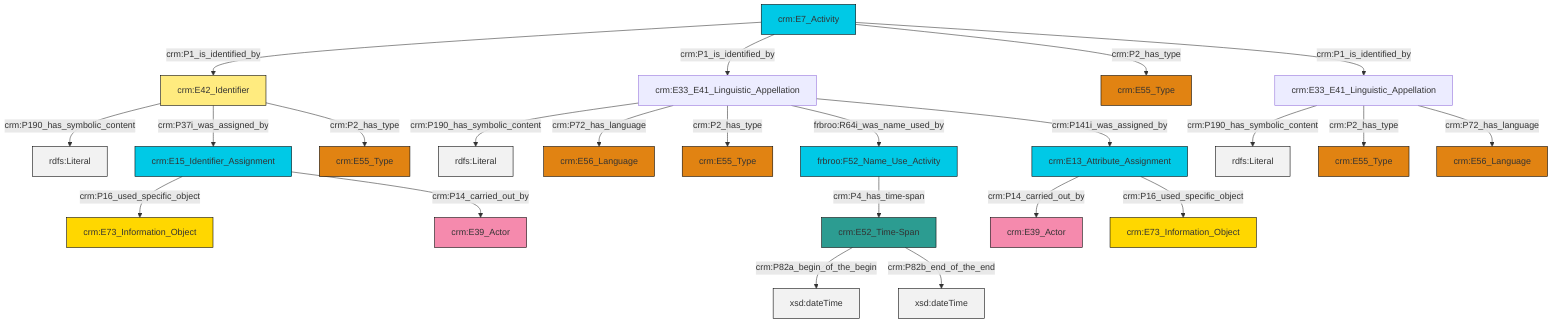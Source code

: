 graph TD
classDef Literal fill:#f2f2f2,stroke:#000000;
classDef CRM_Entity fill:#FFFFFF,stroke:#000000;
classDef Temporal_Entity fill:#00C9E6, stroke:#000000;
classDef Type fill:#E18312, stroke:#000000;
classDef Time-Span fill:#2C9C91, stroke:#000000;
classDef Appellation fill:#FFEB7F, stroke:#000000;
classDef Place fill:#008836, stroke:#000000;
classDef Persistent_Item fill:#B266B2, stroke:#000000;
classDef Conceptual_Object fill:#FFD700, stroke:#000000;
classDef Physical_Thing fill:#D2B48C, stroke:#000000;
classDef Actor fill:#f58aad, stroke:#000000;
classDef PC_Classes fill:#4ce600, stroke:#000000;
classDef Multi fill:#cccccc,stroke:#000000;

0["crm:E33_E41_Linguistic_Appellation"]:::Default -->|crm:P190_has_symbolic_content| 1[rdfs:Literal]:::Literal
2["crm:E7_Activity"]:::Temporal_Entity -->|crm:P1_is_identified_by| 3["crm:E42_Identifier"]:::Appellation
4["crm:E52_Time-Span"]:::Time-Span -->|crm:P82a_begin_of_the_begin| 5[xsd:dateTime]:::Literal
0["crm:E33_E41_Linguistic_Appellation"]:::Default -->|crm:P72_has_language| 9["crm:E56_Language"]:::Type
4["crm:E52_Time-Span"]:::Time-Span -->|crm:P82b_end_of_the_end| 11[xsd:dateTime]:::Literal
2["crm:E7_Activity"]:::Temporal_Entity -->|crm:P1_is_identified_by| 0["crm:E33_E41_Linguistic_Appellation"]:::Default
23["frbroo:F52_Name_Use_Activity"]:::Temporal_Entity -->|crm:P4_has_time-span| 4["crm:E52_Time-Span"]:::Time-Span
24["crm:E33_E41_Linguistic_Appellation"]:::Default -->|crm:P190_has_symbolic_content| 25[rdfs:Literal]:::Literal
0["crm:E33_E41_Linguistic_Appellation"]:::Default -->|crm:P2_has_type| 26["crm:E55_Type"]:::Type
16["crm:E15_Identifier_Assignment"]:::Temporal_Entity -->|crm:P16_used_specific_object| 14["crm:E73_Information_Object"]:::Conceptual_Object
24["crm:E33_E41_Linguistic_Appellation"]:::Default -->|crm:P2_has_type| 12["crm:E55_Type"]:::Type
30["crm:E13_Attribute_Assignment"]:::Temporal_Entity -->|crm:P14_carried_out_by| 21["crm:E39_Actor"]:::Actor
3["crm:E42_Identifier"]:::Appellation -->|crm:P190_has_symbolic_content| 32[rdfs:Literal]:::Literal
3["crm:E42_Identifier"]:::Appellation -->|crm:P37i_was_assigned_by| 16["crm:E15_Identifier_Assignment"]:::Temporal_Entity
24["crm:E33_E41_Linguistic_Appellation"]:::Default -->|crm:P72_has_language| 33["crm:E56_Language"]:::Type
30["crm:E13_Attribute_Assignment"]:::Temporal_Entity -->|crm:P16_used_specific_object| 7["crm:E73_Information_Object"]:::Conceptual_Object
16["crm:E15_Identifier_Assignment"]:::Temporal_Entity -->|crm:P14_carried_out_by| 27["crm:E39_Actor"]:::Actor
0["crm:E33_E41_Linguistic_Appellation"]:::Default -->|frbroo:R64i_was_name_used_by| 23["frbroo:F52_Name_Use_Activity"]:::Temporal_Entity
2["crm:E7_Activity"]:::Temporal_Entity -->|crm:P2_has_type| 18["crm:E55_Type"]:::Type
3["crm:E42_Identifier"]:::Appellation -->|crm:P2_has_type| 34["crm:E55_Type"]:::Type
2["crm:E7_Activity"]:::Temporal_Entity -->|crm:P1_is_identified_by| 24["crm:E33_E41_Linguistic_Appellation"]:::Default
0["crm:E33_E41_Linguistic_Appellation"]:::Default -->|crm:P141i_was_assigned_by| 30["crm:E13_Attribute_Assignment"]:::Temporal_Entity